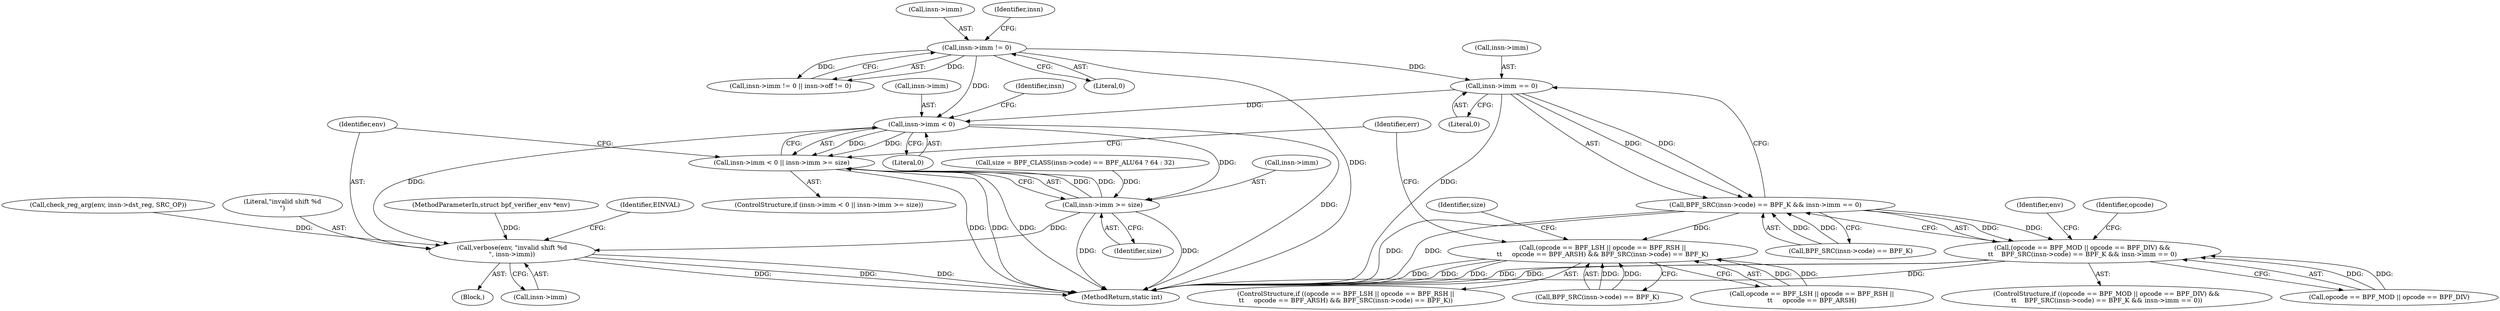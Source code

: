 digraph "0_linux_95a762e2c8c942780948091f8f2a4f32fce1ac6f@pointer" {
"1000546" [label="(Call,insn->imm == 0)"];
"1000468" [label="(Call,insn->imm != 0)"];
"1000539" [label="(Call,BPF_SRC(insn->code) == BPF_K && insn->imm == 0)"];
"1000531" [label="(Call,(opcode == BPF_MOD || opcode == BPF_DIV) &&\n\t\t    BPF_SRC(insn->code) == BPF_K && insn->imm == 0)"];
"1000559" [label="(Call,(opcode == BPF_LSH || opcode == BPF_RSH ||\n\t\t     opcode == BPF_ARSH) && BPF_SRC(insn->code) == BPF_K)"];
"1000592" [label="(Call,insn->imm < 0)"];
"1000591" [label="(Call,insn->imm < 0 || insn->imm >= size)"];
"1000597" [label="(Call,insn->imm >= size)"];
"1000603" [label="(Call,verbose(env, \"invalid shift %d\n\", insn->imm))"];
"1000590" [label="(ControlStructure,if (insn->imm < 0 || insn->imm >= size))"];
"1000603" [label="(Call,verbose(env, \"invalid shift %d\n\", insn->imm))"];
"1000547" [label="(Call,insn->imm)"];
"1000560" [label="(Call,opcode == BPF_LSH || opcode == BPF_RSH ||\n\t\t     opcode == BPF_ARSH)"];
"1000604" [label="(Identifier,env)"];
"1000532" [label="(Call,opcode == BPF_MOD || opcode == BPF_DIV)"];
"1000592" [label="(Call,insn->imm < 0)"];
"1000467" [label="(Call,insn->imm != 0 || insn->off != 0)"];
"1000559" [label="(Call,(opcode == BPF_LSH || opcode == BPF_RSH ||\n\t\t     opcode == BPF_ARSH) && BPF_SRC(insn->code) == BPF_K)"];
"1000571" [label="(Call,BPF_SRC(insn->code) == BPF_K)"];
"1000468" [label="(Call,insn->imm != 0)"];
"1000562" [label="(Identifier,opcode)"];
"1000597" [label="(Call,insn->imm >= size)"];
"1000605" [label="(Literal,\"invalid shift %d\n\")"];
"1000591" [label="(Call,insn->imm < 0 || insn->imm >= size)"];
"1000113" [label="(MethodParameterIn,struct bpf_verifier_env *env)"];
"1000553" [label="(Identifier,env)"];
"1000469" [label="(Call,insn->imm)"];
"1000546" [label="(Call,insn->imm == 0)"];
"1000475" [label="(Identifier,insn)"];
"1000579" [label="(Call,size = BPF_CLASS(insn->code) == BPF_ALU64 ? 64 : 32)"];
"1000531" [label="(Call,(opcode == BPF_MOD || opcode == BPF_DIV) &&\n\t\t    BPF_SRC(insn->code) == BPF_K && insn->imm == 0)"];
"1000598" [label="(Call,insn->imm)"];
"1000530" [label="(ControlStructure,if ((opcode == BPF_MOD || opcode == BPF_DIV) &&\n\t\t    BPF_SRC(insn->code) == BPF_K && insn->imm == 0))"];
"1000601" [label="(Identifier,size)"];
"1000602" [label="(Block,)"];
"1000539" [label="(Call,BPF_SRC(insn->code) == BPF_K && insn->imm == 0)"];
"1000630" [label="(MethodReturn,static int)"];
"1000613" [label="(Identifier,err)"];
"1000472" [label="(Literal,0)"];
"1000599" [label="(Identifier,insn)"];
"1000611" [label="(Identifier,EINVAL)"];
"1000558" [label="(ControlStructure,if ((opcode == BPF_LSH || opcode == BPF_RSH ||\n\t\t     opcode == BPF_ARSH) && BPF_SRC(insn->code) == BPF_K))"];
"1000596" [label="(Literal,0)"];
"1000606" [label="(Call,insn->imm)"];
"1000593" [label="(Call,insn->imm)"];
"1000520" [label="(Call,check_reg_arg(env, insn->dst_reg, SRC_OP))"];
"1000540" [label="(Call,BPF_SRC(insn->code) == BPF_K)"];
"1000550" [label="(Literal,0)"];
"1000580" [label="(Identifier,size)"];
"1000546" -> "1000539"  [label="AST: "];
"1000546" -> "1000550"  [label="CFG: "];
"1000547" -> "1000546"  [label="AST: "];
"1000550" -> "1000546"  [label="AST: "];
"1000539" -> "1000546"  [label="CFG: "];
"1000546" -> "1000630"  [label="DDG: "];
"1000546" -> "1000539"  [label="DDG: "];
"1000546" -> "1000539"  [label="DDG: "];
"1000468" -> "1000546"  [label="DDG: "];
"1000546" -> "1000592"  [label="DDG: "];
"1000468" -> "1000467"  [label="AST: "];
"1000468" -> "1000472"  [label="CFG: "];
"1000469" -> "1000468"  [label="AST: "];
"1000472" -> "1000468"  [label="AST: "];
"1000475" -> "1000468"  [label="CFG: "];
"1000467" -> "1000468"  [label="CFG: "];
"1000468" -> "1000630"  [label="DDG: "];
"1000468" -> "1000467"  [label="DDG: "];
"1000468" -> "1000467"  [label="DDG: "];
"1000468" -> "1000592"  [label="DDG: "];
"1000539" -> "1000531"  [label="AST: "];
"1000539" -> "1000540"  [label="CFG: "];
"1000540" -> "1000539"  [label="AST: "];
"1000531" -> "1000539"  [label="CFG: "];
"1000539" -> "1000630"  [label="DDG: "];
"1000539" -> "1000630"  [label="DDG: "];
"1000539" -> "1000531"  [label="DDG: "];
"1000539" -> "1000531"  [label="DDG: "];
"1000540" -> "1000539"  [label="DDG: "];
"1000540" -> "1000539"  [label="DDG: "];
"1000539" -> "1000559"  [label="DDG: "];
"1000531" -> "1000530"  [label="AST: "];
"1000531" -> "1000532"  [label="CFG: "];
"1000532" -> "1000531"  [label="AST: "];
"1000553" -> "1000531"  [label="CFG: "];
"1000562" -> "1000531"  [label="CFG: "];
"1000531" -> "1000630"  [label="DDG: "];
"1000531" -> "1000630"  [label="DDG: "];
"1000531" -> "1000630"  [label="DDG: "];
"1000532" -> "1000531"  [label="DDG: "];
"1000532" -> "1000531"  [label="DDG: "];
"1000559" -> "1000558"  [label="AST: "];
"1000559" -> "1000560"  [label="CFG: "];
"1000559" -> "1000571"  [label="CFG: "];
"1000560" -> "1000559"  [label="AST: "];
"1000571" -> "1000559"  [label="AST: "];
"1000580" -> "1000559"  [label="CFG: "];
"1000613" -> "1000559"  [label="CFG: "];
"1000559" -> "1000630"  [label="DDG: "];
"1000559" -> "1000630"  [label="DDG: "];
"1000559" -> "1000630"  [label="DDG: "];
"1000560" -> "1000559"  [label="DDG: "];
"1000560" -> "1000559"  [label="DDG: "];
"1000571" -> "1000559"  [label="DDG: "];
"1000571" -> "1000559"  [label="DDG: "];
"1000592" -> "1000591"  [label="AST: "];
"1000592" -> "1000596"  [label="CFG: "];
"1000593" -> "1000592"  [label="AST: "];
"1000596" -> "1000592"  [label="AST: "];
"1000599" -> "1000592"  [label="CFG: "];
"1000591" -> "1000592"  [label="CFG: "];
"1000592" -> "1000630"  [label="DDG: "];
"1000592" -> "1000591"  [label="DDG: "];
"1000592" -> "1000591"  [label="DDG: "];
"1000592" -> "1000597"  [label="DDG: "];
"1000592" -> "1000603"  [label="DDG: "];
"1000591" -> "1000590"  [label="AST: "];
"1000591" -> "1000597"  [label="CFG: "];
"1000597" -> "1000591"  [label="AST: "];
"1000604" -> "1000591"  [label="CFG: "];
"1000613" -> "1000591"  [label="CFG: "];
"1000591" -> "1000630"  [label="DDG: "];
"1000591" -> "1000630"  [label="DDG: "];
"1000591" -> "1000630"  [label="DDG: "];
"1000597" -> "1000591"  [label="DDG: "];
"1000597" -> "1000591"  [label="DDG: "];
"1000597" -> "1000601"  [label="CFG: "];
"1000598" -> "1000597"  [label="AST: "];
"1000601" -> "1000597"  [label="AST: "];
"1000597" -> "1000630"  [label="DDG: "];
"1000597" -> "1000630"  [label="DDG: "];
"1000579" -> "1000597"  [label="DDG: "];
"1000597" -> "1000603"  [label="DDG: "];
"1000603" -> "1000602"  [label="AST: "];
"1000603" -> "1000606"  [label="CFG: "];
"1000604" -> "1000603"  [label="AST: "];
"1000605" -> "1000603"  [label="AST: "];
"1000606" -> "1000603"  [label="AST: "];
"1000611" -> "1000603"  [label="CFG: "];
"1000603" -> "1000630"  [label="DDG: "];
"1000603" -> "1000630"  [label="DDG: "];
"1000603" -> "1000630"  [label="DDG: "];
"1000520" -> "1000603"  [label="DDG: "];
"1000113" -> "1000603"  [label="DDG: "];
}
